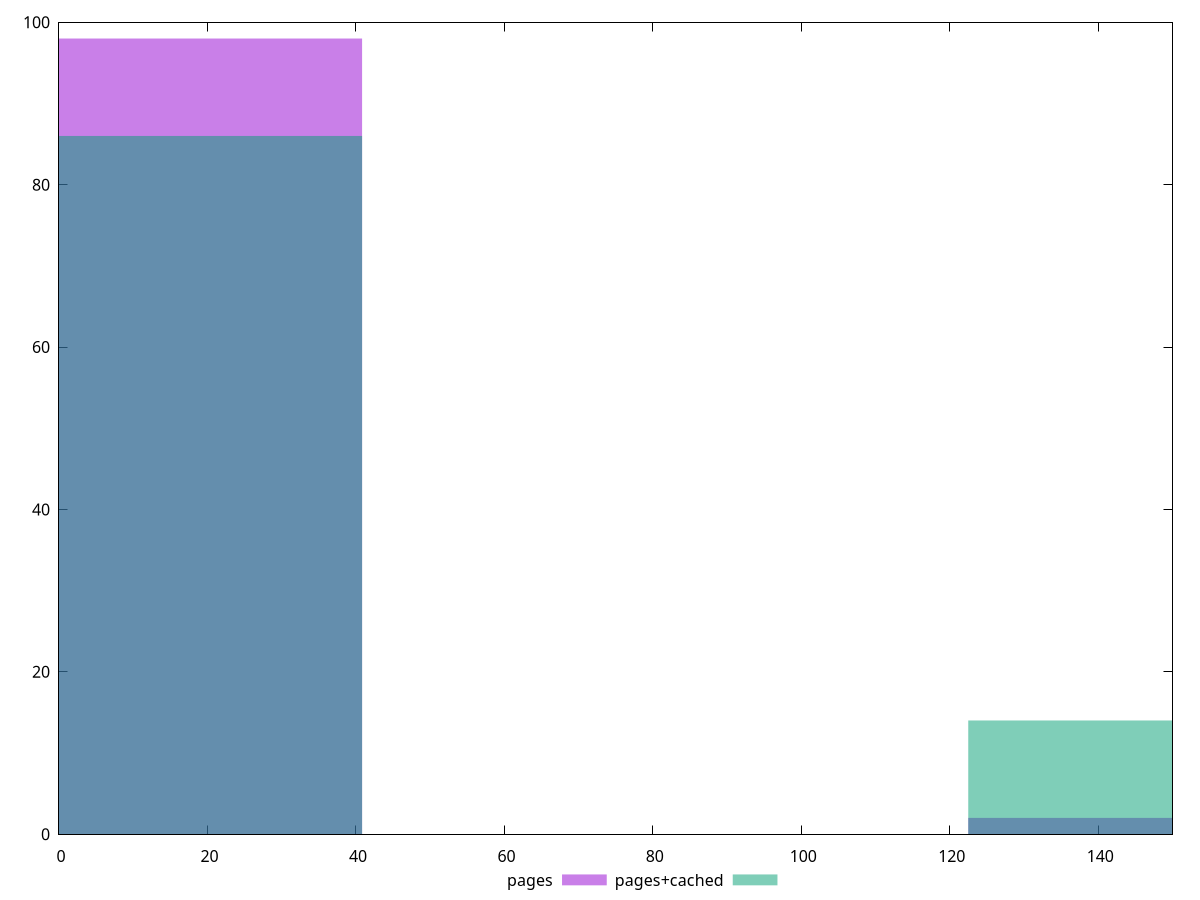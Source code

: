 reset

$pages <<EOF
0 98
163.31542306330357 2
EOF

$pagesCached <<EOF
0 86
163.31542306330357 14
EOF

set key outside below
set boxwidth 81.65771153165178
set xrange [0:150]
set yrange [0:100]
set trange [0:100]
set style fill transparent solid 0.5 noborder
set terminal svg size 640, 500 enhanced background rgb 'white'
set output "report_00018_2021-02-10T15-25-16.877Z/unminified-javascript/comparison/histogram/0_vs_1.svg"

plot $pages title "pages" with boxes, \
     $pagesCached title "pages+cached" with boxes

reset
